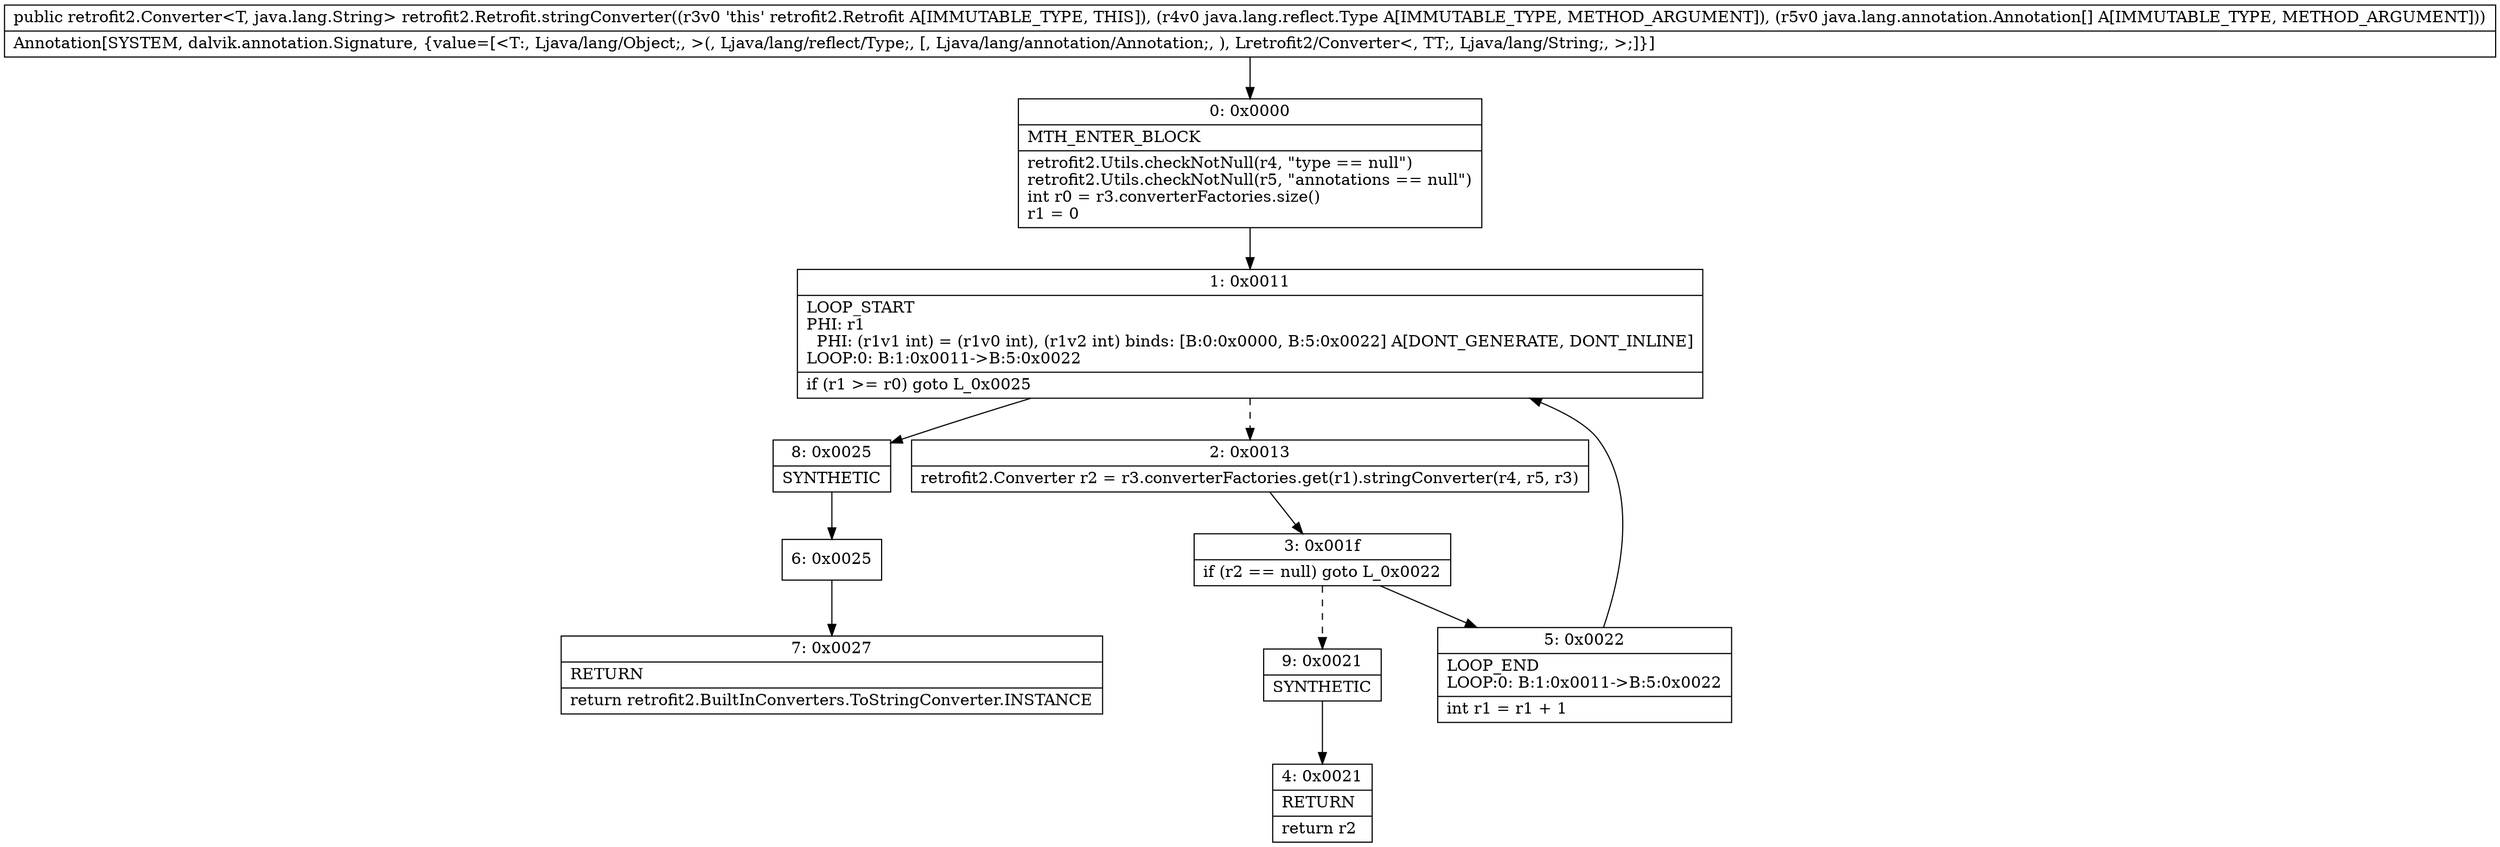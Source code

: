 digraph "CFG forretrofit2.Retrofit.stringConverter(Ljava\/lang\/reflect\/Type;[Ljava\/lang\/annotation\/Annotation;)Lretrofit2\/Converter;" {
Node_0 [shape=record,label="{0\:\ 0x0000|MTH_ENTER_BLOCK\l|retrofit2.Utils.checkNotNull(r4, \"type == null\")\lretrofit2.Utils.checkNotNull(r5, \"annotations == null\")\lint r0 = r3.converterFactories.size()\lr1 = 0\l}"];
Node_1 [shape=record,label="{1\:\ 0x0011|LOOP_START\lPHI: r1 \l  PHI: (r1v1 int) = (r1v0 int), (r1v2 int) binds: [B:0:0x0000, B:5:0x0022] A[DONT_GENERATE, DONT_INLINE]\lLOOP:0: B:1:0x0011\-\>B:5:0x0022\l|if (r1 \>= r0) goto L_0x0025\l}"];
Node_2 [shape=record,label="{2\:\ 0x0013|retrofit2.Converter r2 = r3.converterFactories.get(r1).stringConverter(r4, r5, r3)\l}"];
Node_3 [shape=record,label="{3\:\ 0x001f|if (r2 == null) goto L_0x0022\l}"];
Node_4 [shape=record,label="{4\:\ 0x0021|RETURN\l|return r2\l}"];
Node_5 [shape=record,label="{5\:\ 0x0022|LOOP_END\lLOOP:0: B:1:0x0011\-\>B:5:0x0022\l|int r1 = r1 + 1\l}"];
Node_6 [shape=record,label="{6\:\ 0x0025}"];
Node_7 [shape=record,label="{7\:\ 0x0027|RETURN\l|return retrofit2.BuiltInConverters.ToStringConverter.INSTANCE\l}"];
Node_8 [shape=record,label="{8\:\ 0x0025|SYNTHETIC\l}"];
Node_9 [shape=record,label="{9\:\ 0x0021|SYNTHETIC\l}"];
MethodNode[shape=record,label="{public retrofit2.Converter\<T, java.lang.String\> retrofit2.Retrofit.stringConverter((r3v0 'this' retrofit2.Retrofit A[IMMUTABLE_TYPE, THIS]), (r4v0 java.lang.reflect.Type A[IMMUTABLE_TYPE, METHOD_ARGUMENT]), (r5v0 java.lang.annotation.Annotation[] A[IMMUTABLE_TYPE, METHOD_ARGUMENT]))  | Annotation[SYSTEM, dalvik.annotation.Signature, \{value=[\<T:, Ljava\/lang\/Object;, \>(, Ljava\/lang\/reflect\/Type;, [, Ljava\/lang\/annotation\/Annotation;, ), Lretrofit2\/Converter\<, TT;, Ljava\/lang\/String;, \>;]\}]\l}"];
MethodNode -> Node_0;
Node_0 -> Node_1;
Node_1 -> Node_2[style=dashed];
Node_1 -> Node_8;
Node_2 -> Node_3;
Node_3 -> Node_5;
Node_3 -> Node_9[style=dashed];
Node_5 -> Node_1;
Node_6 -> Node_7;
Node_8 -> Node_6;
Node_9 -> Node_4;
}

